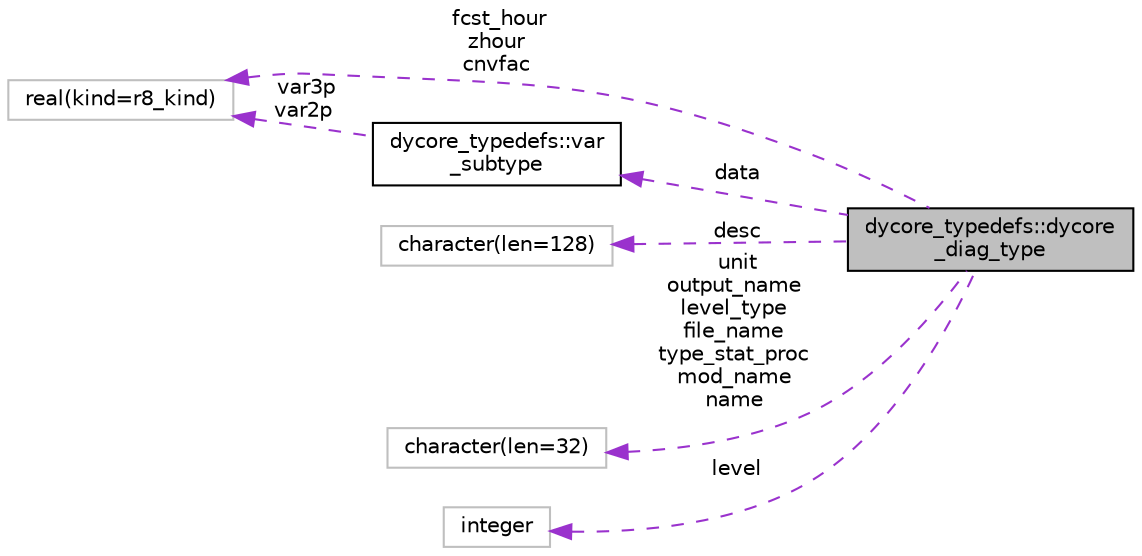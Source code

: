 digraph "dycore_typedefs::dycore_diag_type"
{
 // INTERACTIVE_SVG=YES
  edge [fontname="Helvetica",fontsize="10",labelfontname="Helvetica",labelfontsize="10"];
  node [fontname="Helvetica",fontsize="10",shape=record];
  rankdir="LR";
  Node1 [label="dycore_typedefs::dycore\l_diag_type",height=0.2,width=0.4,color="black", fillcolor="grey75", style="filled" fontcolor="black"];
  Node2 -> Node1 [dir="back",color="darkorchid3",fontsize="10",style="dashed",label=" data" ,fontname="Helvetica"];
  Node2 [label="dycore_typedefs::var\l_subtype",height=0.2,width=0.4,color="black", fillcolor="white", style="filled",URL="$structdycore__typedefs_1_1var__subtype.html"];
  Node3 -> Node2 [dir="back",color="darkorchid3",fontsize="10",style="dashed",label=" var3p\nvar2p" ,fontname="Helvetica"];
  Node3 [label="real(kind=r8_kind)",height=0.2,width=0.4,color="grey75", fillcolor="white", style="filled"];
  Node3 -> Node1 [dir="back",color="darkorchid3",fontsize="10",style="dashed",label=" fcst_hour\nzhour\ncnvfac" ,fontname="Helvetica"];
  Node4 -> Node1 [dir="back",color="darkorchid3",fontsize="10",style="dashed",label=" desc" ,fontname="Helvetica"];
  Node4 [label="character(len=128)",height=0.2,width=0.4,color="grey75", fillcolor="white", style="filled"];
  Node5 -> Node1 [dir="back",color="darkorchid3",fontsize="10",style="dashed",label=" unit\noutput_name\nlevel_type\nfile_name\ntype_stat_proc\nmod_name\nname" ,fontname="Helvetica"];
  Node5 [label="character(len=32)",height=0.2,width=0.4,color="grey75", fillcolor="white", style="filled"];
  Node6 -> Node1 [dir="back",color="darkorchid3",fontsize="10",style="dashed",label=" level" ,fontname="Helvetica"];
  Node6 [label="integer",height=0.2,width=0.4,color="grey75", fillcolor="white", style="filled"];
}
